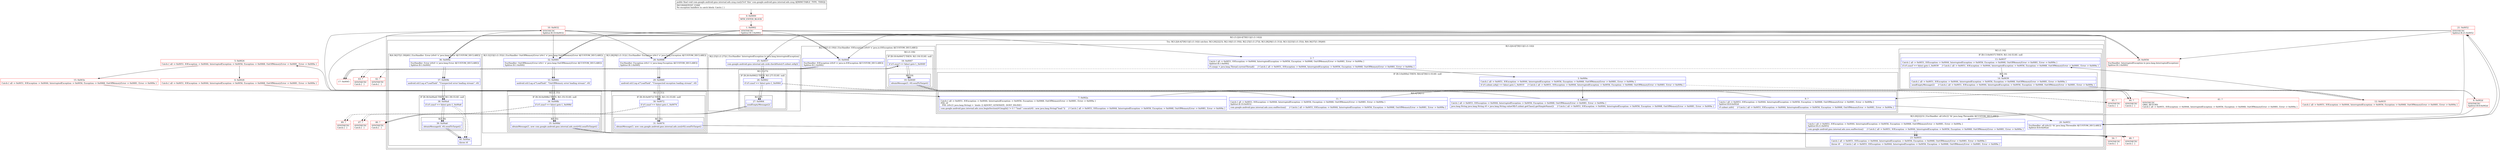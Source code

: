 digraph "CFG forcom.google.android.gms.internal.ads.zzsg.run()V" {
subgraph cluster_Region_1292855118 {
label = "R(1:(3:2|(4:4|7|9|11)|(1:(1:14))))";
node [shape=record,color=blue];
subgraph cluster_TryCatchRegion_432988872 {
label = "Try: R(3:2|(4:4|7|9|11)|(1:(1:14))) catches: R(3:20|22|23), R(2:16|(1:(1:19))), R(2:25|(1:(1:27))), R(3:28|29|(1:(1:31))), R(3:32|33|(1:(1:35))), R(4:36|37|(1:39)|40)";
node [shape=record,color=blue];
subgraph cluster_Region_523213450 {
label = "R(3:2|(4:4|7|9|11)|(1:(1:14)))";
node [shape=record,color=blue];
Node_2 [shape=record,label="{2\:\ ?|Catch:\{ all \-\> 0x0051, IOException \-\> 0x0044, InterruptedException \-\> 0x0056, Exception \-\> 0x0068, OutOfMemoryError \-\> 0x0081, Error \-\> 0x009a \}\lSplitter:B:1:0x0002\l|r5.zzaqn = java.lang.Thread.currentThread()     \/\/ Catch:\{ all \-\> 0x0051, IOException \-\> 0x0044, InterruptedException \-\> 0x0056, Exception \-\> 0x0068, OutOfMemoryError \-\> 0x0081, Error \-\> 0x009a \}\l}"];
subgraph cluster_IfRegion_815104920 {
label = "IF [B:3:0x000e] THEN: R(4:4|7|9|11) ELSE: null";
node [shape=record,color=blue];
Node_3 [shape=record,label="{3\:\ 0x000e|Catch:\{ all \-\> 0x0051, IOException \-\> 0x0044, InterruptedException \-\> 0x0056, Exception \-\> 0x0068, OutOfMemoryError \-\> 0x0081, Error \-\> 0x009a \}\l|if (r5.zzbmt.zzfq() == false) goto L_0x0010     \/\/ Catch:\{ all \-\> 0x0051, IOException \-\> 0x0044, InterruptedException \-\> 0x0056, Exception \-\> 0x0068, OutOfMemoryError \-\> 0x0081, Error \-\> 0x009a \}\l}"];
subgraph cluster_Region_1105945881 {
label = "R(4:4|7|9|11)";
node [shape=record,color=blue];
Node_4 [shape=record,label="{4\:\ 0x0010|Catch:\{ all \-\> 0x0051, IOException \-\> 0x0044, InterruptedException \-\> 0x0056, Exception \-\> 0x0068, OutOfMemoryError \-\> 0x0081, Error \-\> 0x009a \}\l|java.lang.String java.lang.String r0 = java.lang.String.valueOf(r5.zzbmt.getClass().getSimpleName())     \/\/ Catch:\{ all \-\> 0x0051, IOException \-\> 0x0044, InterruptedException \-\> 0x0056, Exception \-\> 0x0068, OutOfMemoryError \-\> 0x0081, Error \-\> 0x009a \}\l}"];
Node_7 [shape=record,label="{7\:\ 0x002a|Catch:\{ all \-\> 0x0051, IOException \-\> 0x0044, InterruptedException \-\> 0x0056, Exception \-\> 0x0068, OutOfMemoryError \-\> 0x0081, Error \-\> 0x009a \}\lPHI: r0 \l  PHI: (r0v21 java.lang.String) =  binds: [] A[DONT_GENERATE, DONT_INLINE]\l|com.google.android.gms.internal.ads.zzsx.beginSection(r0.length() != 0 ? \"load:\".concat(r0) : new java.lang.String(\"load:\"))     \/\/ Catch:\{ all \-\> 0x0051, IOException \-\> 0x0044, InterruptedException \-\> 0x0056, Exception \-\> 0x0068, OutOfMemoryError \-\> 0x0081, Error \-\> 0x009a \}\l}"];
Node_9 [shape=record,label="{9\:\ ?|Catch:\{ all \-\> 0x0051, IOException \-\> 0x0044, InterruptedException \-\> 0x0056, Exception \-\> 0x0068, OutOfMemoryError \-\> 0x0081, Error \-\> 0x009a \}\lSplitter:B:8:0x002d\l|r5.zzbmt.zzfr()     \/\/ Catch:\{ all \-\> 0x0051, IOException \-\> 0x0044, InterruptedException \-\> 0x0056, Exception \-\> 0x0068, OutOfMemoryError \-\> 0x0081, Error \-\> 0x009a \}\l}"];
Node_11 [shape=record,label="{11\:\ ?|Catch:\{ all \-\> 0x0051, IOException \-\> 0x0044, InterruptedException \-\> 0x0056, Exception \-\> 0x0068, OutOfMemoryError \-\> 0x0081, Error \-\> 0x009a \}\lSplitter:B:10:0x0032\l|com.google.android.gms.internal.ads.zzsx.endSection()     \/\/ Catch:\{ all \-\> 0x0051, IOException \-\> 0x0044, InterruptedException \-\> 0x0056, Exception \-\> 0x0068, OutOfMemoryError \-\> 0x0081, Error \-\> 0x009a \}\l}"];
}
}
subgraph cluster_Region_102152147 {
label = "R(1:(1:14))";
node [shape=record,color=blue];
subgraph cluster_IfRegion_1755368827 {
label = "IF [B:13:0x0037] THEN: R(1:14) ELSE: null";
node [shape=record,color=blue];
Node_13 [shape=record,label="{13\:\ 0x0037|Catch:\{ all \-\> 0x0051, IOException \-\> 0x0044, InterruptedException \-\> 0x0056, Exception \-\> 0x0068, OutOfMemoryError \-\> 0x0081, Error \-\> 0x009a \}\l|if (r5.zzacf == false) goto L_0x0039     \/\/ Catch:\{ all \-\> 0x0051, IOException \-\> 0x0044, InterruptedException \-\> 0x0056, Exception \-\> 0x0068, OutOfMemoryError \-\> 0x0081, Error \-\> 0x009a \}\l}"];
subgraph cluster_Region_188281135 {
label = "R(1:14)";
node [shape=record,color=blue];
Node_14 [shape=record,label="{14\:\ 0x0039|Catch:\{ all \-\> 0x0051, IOException \-\> 0x0044, InterruptedException \-\> 0x0056, Exception \-\> 0x0068, OutOfMemoryError \-\> 0x0081, Error \-\> 0x009a \}\l|sendEmptyMessage(2)     \/\/ Catch:\{ all \-\> 0x0051, IOException \-\> 0x0044, InterruptedException \-\> 0x0056, Exception \-\> 0x0068, OutOfMemoryError \-\> 0x0081, Error \-\> 0x009a \}\l}"];
}
}
}
}
subgraph cluster_Region_397228691 {
label = "R(3:20|22|23) | ExcHandler: all (r0v22 'th' java.lang.Throwable A[CUSTOM_DECLARE])\l";
node [shape=record,color=blue];
Node_20 [shape=record,label="{20\:\ 0x0051|ExcHandler: all (r0v22 'th' java.lang.Throwable A[CUSTOM_DECLARE])\lSplitter:B:8:0x002d\l}"];
Node_22 [shape=record,label="{22\:\ ?|Catch:\{ all \-\> 0x0051, IOException \-\> 0x0044, InterruptedException \-\> 0x0056, Exception \-\> 0x0068, OutOfMemoryError \-\> 0x0081, Error \-\> 0x009a \}\lSplitter:B:21:0x0052\l|com.google.android.gms.internal.ads.zzsx.endSection()     \/\/ Catch:\{ all \-\> 0x0051, IOException \-\> 0x0044, InterruptedException \-\> 0x0056, Exception \-\> 0x0068, OutOfMemoryError \-\> 0x0081, Error \-\> 0x009a \}\l}"];
Node_23 [shape=record,label="{23\:\ 0x0055|Catch:\{ all \-\> 0x0051, IOException \-\> 0x0044, InterruptedException \-\> 0x0056, Exception \-\> 0x0068, OutOfMemoryError \-\> 0x0081, Error \-\> 0x009a \}\l|throw r0     \/\/ Catch:\{ all \-\> 0x0051, IOException \-\> 0x0044, InterruptedException \-\> 0x0056, Exception \-\> 0x0068, OutOfMemoryError \-\> 0x0081, Error \-\> 0x009a \}\l}"];
}
subgraph cluster_Region_615956378 {
label = "R(2:16|(1:(1:19))) | ExcHandler: IOException (r0v9 'e' java.io.IOException A[CUSTOM_DECLARE])\l";
node [shape=record,color=blue];
Node_16 [shape=record,label="{16\:\ 0x0044|ExcHandler: IOException (r0v9 'e' java.io.IOException A[CUSTOM_DECLARE])\lSplitter:B:1:0x0002\l}"];
subgraph cluster_Region_1242789218 {
label = "R(1:(1:19))";
node [shape=record,color=blue];
subgraph cluster_IfRegion_107893894 {
label = "IF [B:18:0x0047] THEN: R(1:19) ELSE: null";
node [shape=record,color=blue];
Node_18 [shape=record,label="{18\:\ 0x0047|if (r5.zzacf == false) goto L_0x0049\l}"];
subgraph cluster_Region_2020183930 {
label = "R(1:19)";
node [shape=record,color=blue];
Node_19 [shape=record,label="{19\:\ 0x0049|obtainMessage(3, r0).sendToTarget()\l}"];
}
}
}
}
subgraph cluster_Region_1764926850 {
label = "R(2:25|(1:(1:27))) | ExcHandler: InterruptedException (e java.lang.InterruptedException)\l";
node [shape=record,color=blue];
Node_25 [shape=record,label="{25\:\ 0x0057|com.google.android.gms.internal.ads.zzsk.checkState(r5.zzbmt.zzfq())\l}"];
subgraph cluster_Region_953906595 {
label = "R(1:(1:27))";
node [shape=record,color=blue];
subgraph cluster_IfRegion_1281743962 {
label = "IF [B:26:0x0062] THEN: R(1:27) ELSE: null";
node [shape=record,color=blue];
Node_26 [shape=record,label="{26\:\ 0x0062|if (r5.zzacf == false) goto L_0x0064\l}"];
subgraph cluster_Region_2017695987 {
label = "R(1:27)";
node [shape=record,color=blue];
Node_27 [shape=record,label="{27\:\ 0x0064|sendEmptyMessage(2)\l}"];
}
}
}
}
subgraph cluster_Region_77675724 {
label = "R(3:28|29|(1:(1:31))) | ExcHandler: Exception (r0v3 'e' java.lang.Exception A[CUSTOM_DECLARE])\l";
node [shape=record,color=blue];
Node_28 [shape=record,label="{28\:\ 0x0068|ExcHandler: Exception (r0v3 'e' java.lang.Exception A[CUSTOM_DECLARE])\lSplitter:B:1:0x0002\l}"];
Node_29 [shape=record,label="{29\:\ 0x0069|android.util.Log.e(\"LoadTask\", \"Unexpected exception loading stream\", r0)\l}"];
subgraph cluster_Region_1731475350 {
label = "R(1:(1:31))";
node [shape=record,color=blue];
subgraph cluster_IfRegion_97628198 {
label = "IF [B:30:0x0072] THEN: R(1:31) ELSE: null";
node [shape=record,color=blue];
Node_30 [shape=record,label="{30\:\ 0x0072|if (r5.zzacf == false) goto L_0x0074\l}"];
subgraph cluster_Region_1630614639 {
label = "R(1:31)";
node [shape=record,color=blue];
Node_31 [shape=record,label="{31\:\ 0x0074|obtainMessage(3, new com.google.android.gms.internal.ads.zzsi(r0)).sendToTarget()\l}"];
}
}
}
}
subgraph cluster_Region_1828398041 {
label = "R(3:32|33|(1:(1:35))) | ExcHandler: OutOfMemoryError (r0v1 'e' java.lang.OutOfMemoryError A[CUSTOM_DECLARE])\l";
node [shape=record,color=blue];
Node_32 [shape=record,label="{32\:\ 0x0081|ExcHandler: OutOfMemoryError (r0v1 'e' java.lang.OutOfMemoryError A[CUSTOM_DECLARE])\lSplitter:B:1:0x0002\l}"];
Node_33 [shape=record,label="{33\:\ 0x0082|android.util.Log.e(\"LoadTask\", \"OutOfMemory error loading stream\", r0)\l}"];
subgraph cluster_Region_716517719 {
label = "R(1:(1:35))";
node [shape=record,color=blue];
subgraph cluster_IfRegion_577627303 {
label = "IF [B:34:0x008b] THEN: R(1:35) ELSE: null";
node [shape=record,color=blue];
Node_34 [shape=record,label="{34\:\ 0x008b|if (r5.zzacf == false) goto L_0x008d\l}"];
subgraph cluster_Region_1243033289 {
label = "R(1:35)";
node [shape=record,color=blue];
Node_35 [shape=record,label="{35\:\ 0x008d|obtainMessage(3, new com.google.android.gms.internal.ads.zzsi(r0)).sendToTarget()\l}"];
}
}
}
}
subgraph cluster_Region_2143758777 {
label = "R(4:36|37|(1:39)|40) | ExcHandler: Error (r0v0 'e' java.lang.Error A[CUSTOM_DECLARE])\l";
node [shape=record,color=blue];
Node_36 [shape=record,label="{36\:\ 0x009a|ExcHandler: Error (r0v0 'e' java.lang.Error A[CUSTOM_DECLARE])\lSplitter:B:1:0x0002\l}"];
Node_37 [shape=record,label="{37\:\ 0x009b|android.util.Log.e(\"LoadTask\", \"Unexpected error loading stream\", r0)\l}"];
subgraph cluster_IfRegion_2088472735 {
label = "IF [B:38:0x00a4] THEN: R(1:39) ELSE: null";
node [shape=record,color=blue];
Node_38 [shape=record,label="{38\:\ 0x00a4|if (r5.zzacf == false) goto L_0x00a6\l}"];
subgraph cluster_Region_838736747 {
label = "R(1:39)";
node [shape=record,color=blue];
Node_39 [shape=record,label="{39\:\ 0x00a6|obtainMessage(4, r0).sendToTarget()\l}"];
}
}
Node_40 [shape=record,label="{40\:\ 0x00ae|throw r0\l}"];
}
}
}
subgraph cluster_Region_615956378 {
label = "R(2:16|(1:(1:19))) | ExcHandler: IOException (r0v9 'e' java.io.IOException A[CUSTOM_DECLARE])\l";
node [shape=record,color=blue];
Node_16 [shape=record,label="{16\:\ 0x0044|ExcHandler: IOException (r0v9 'e' java.io.IOException A[CUSTOM_DECLARE])\lSplitter:B:1:0x0002\l}"];
subgraph cluster_Region_1242789218 {
label = "R(1:(1:19))";
node [shape=record,color=blue];
subgraph cluster_IfRegion_107893894 {
label = "IF [B:18:0x0047] THEN: R(1:19) ELSE: null";
node [shape=record,color=blue];
Node_18 [shape=record,label="{18\:\ 0x0047|if (r5.zzacf == false) goto L_0x0049\l}"];
subgraph cluster_Region_2020183930 {
label = "R(1:19)";
node [shape=record,color=blue];
Node_19 [shape=record,label="{19\:\ 0x0049|obtainMessage(3, r0).sendToTarget()\l}"];
}
}
}
}
subgraph cluster_Region_1764926850 {
label = "R(2:25|(1:(1:27))) | ExcHandler: InterruptedException (e java.lang.InterruptedException)\l";
node [shape=record,color=blue];
Node_25 [shape=record,label="{25\:\ 0x0057|com.google.android.gms.internal.ads.zzsk.checkState(r5.zzbmt.zzfq())\l}"];
subgraph cluster_Region_953906595 {
label = "R(1:(1:27))";
node [shape=record,color=blue];
subgraph cluster_IfRegion_1281743962 {
label = "IF [B:26:0x0062] THEN: R(1:27) ELSE: null";
node [shape=record,color=blue];
Node_26 [shape=record,label="{26\:\ 0x0062|if (r5.zzacf == false) goto L_0x0064\l}"];
subgraph cluster_Region_2017695987 {
label = "R(1:27)";
node [shape=record,color=blue];
Node_27 [shape=record,label="{27\:\ 0x0064|sendEmptyMessage(2)\l}"];
}
}
}
}
subgraph cluster_Region_77675724 {
label = "R(3:28|29|(1:(1:31))) | ExcHandler: Exception (r0v3 'e' java.lang.Exception A[CUSTOM_DECLARE])\l";
node [shape=record,color=blue];
Node_28 [shape=record,label="{28\:\ 0x0068|ExcHandler: Exception (r0v3 'e' java.lang.Exception A[CUSTOM_DECLARE])\lSplitter:B:1:0x0002\l}"];
Node_29 [shape=record,label="{29\:\ 0x0069|android.util.Log.e(\"LoadTask\", \"Unexpected exception loading stream\", r0)\l}"];
subgraph cluster_Region_1731475350 {
label = "R(1:(1:31))";
node [shape=record,color=blue];
subgraph cluster_IfRegion_97628198 {
label = "IF [B:30:0x0072] THEN: R(1:31) ELSE: null";
node [shape=record,color=blue];
Node_30 [shape=record,label="{30\:\ 0x0072|if (r5.zzacf == false) goto L_0x0074\l}"];
subgraph cluster_Region_1630614639 {
label = "R(1:31)";
node [shape=record,color=blue];
Node_31 [shape=record,label="{31\:\ 0x0074|obtainMessage(3, new com.google.android.gms.internal.ads.zzsi(r0)).sendToTarget()\l}"];
}
}
}
}
subgraph cluster_Region_1828398041 {
label = "R(3:32|33|(1:(1:35))) | ExcHandler: OutOfMemoryError (r0v1 'e' java.lang.OutOfMemoryError A[CUSTOM_DECLARE])\l";
node [shape=record,color=blue];
Node_32 [shape=record,label="{32\:\ 0x0081|ExcHandler: OutOfMemoryError (r0v1 'e' java.lang.OutOfMemoryError A[CUSTOM_DECLARE])\lSplitter:B:1:0x0002\l}"];
Node_33 [shape=record,label="{33\:\ 0x0082|android.util.Log.e(\"LoadTask\", \"OutOfMemory error loading stream\", r0)\l}"];
subgraph cluster_Region_716517719 {
label = "R(1:(1:35))";
node [shape=record,color=blue];
subgraph cluster_IfRegion_577627303 {
label = "IF [B:34:0x008b] THEN: R(1:35) ELSE: null";
node [shape=record,color=blue];
Node_34 [shape=record,label="{34\:\ 0x008b|if (r5.zzacf == false) goto L_0x008d\l}"];
subgraph cluster_Region_1243033289 {
label = "R(1:35)";
node [shape=record,color=blue];
Node_35 [shape=record,label="{35\:\ 0x008d|obtainMessage(3, new com.google.android.gms.internal.ads.zzsi(r0)).sendToTarget()\l}"];
}
}
}
}
subgraph cluster_Region_2143758777 {
label = "R(4:36|37|(1:39)|40) | ExcHandler: Error (r0v0 'e' java.lang.Error A[CUSTOM_DECLARE])\l";
node [shape=record,color=blue];
Node_36 [shape=record,label="{36\:\ 0x009a|ExcHandler: Error (r0v0 'e' java.lang.Error A[CUSTOM_DECLARE])\lSplitter:B:1:0x0002\l}"];
Node_37 [shape=record,label="{37\:\ 0x009b|android.util.Log.e(\"LoadTask\", \"Unexpected error loading stream\", r0)\l}"];
subgraph cluster_IfRegion_2088472735 {
label = "IF [B:38:0x00a4] THEN: R(1:39) ELSE: null";
node [shape=record,color=blue];
Node_38 [shape=record,label="{38\:\ 0x00a4|if (r5.zzacf == false) goto L_0x00a6\l}"];
subgraph cluster_Region_838736747 {
label = "R(1:39)";
node [shape=record,color=blue];
Node_39 [shape=record,label="{39\:\ 0x00a6|obtainMessage(4, r0).sendToTarget()\l}"];
}
}
Node_40 [shape=record,label="{40\:\ 0x00ae|throw r0\l}"];
}
subgraph cluster_Region_397228691 {
label = "R(3:20|22|23) | ExcHandler: all (r0v22 'th' java.lang.Throwable A[CUSTOM_DECLARE])\l";
node [shape=record,color=blue];
Node_20 [shape=record,label="{20\:\ 0x0051|ExcHandler: all (r0v22 'th' java.lang.Throwable A[CUSTOM_DECLARE])\lSplitter:B:8:0x002d\l}"];
Node_22 [shape=record,label="{22\:\ ?|Catch:\{ all \-\> 0x0051, IOException \-\> 0x0044, InterruptedException \-\> 0x0056, Exception \-\> 0x0068, OutOfMemoryError \-\> 0x0081, Error \-\> 0x009a \}\lSplitter:B:21:0x0052\l|com.google.android.gms.internal.ads.zzsx.endSection()     \/\/ Catch:\{ all \-\> 0x0051, IOException \-\> 0x0044, InterruptedException \-\> 0x0056, Exception \-\> 0x0068, OutOfMemoryError \-\> 0x0081, Error \-\> 0x009a \}\l}"];
Node_23 [shape=record,label="{23\:\ 0x0055|Catch:\{ all \-\> 0x0051, IOException \-\> 0x0044, InterruptedException \-\> 0x0056, Exception \-\> 0x0068, OutOfMemoryError \-\> 0x0081, Error \-\> 0x009a \}\l|throw r0     \/\/ Catch:\{ all \-\> 0x0051, IOException \-\> 0x0044, InterruptedException \-\> 0x0056, Exception \-\> 0x0068, OutOfMemoryError \-\> 0x0081, Error \-\> 0x009a \}\l}"];
}
Node_0 [shape=record,color=red,label="{0\:\ 0x0000|MTH_ENTER_BLOCK\l}"];
Node_1 [shape=record,color=red,label="{1\:\ 0x0002|SYNTHETIC\lSplitter:B:1:0x0002\l}"];
Node_5 [shape=record,color=red,label="{5\:\ 0x0024|Catch:\{ all \-\> 0x0051, IOException \-\> 0x0044, InterruptedException \-\> 0x0056, Exception \-\> 0x0068, OutOfMemoryError \-\> 0x0081, Error \-\> 0x009a \}\l}"];
Node_6 [shape=record,color=red,label="{6\:\ 0x0026|Catch:\{ all \-\> 0x0051, IOException \-\> 0x0044, InterruptedException \-\> 0x0056, Exception \-\> 0x0068, OutOfMemoryError \-\> 0x0081, Error \-\> 0x009a \}\l}"];
Node_8 [shape=record,color=red,label="{8\:\ 0x002d|SYNTHETIC\lSplitter:B:8:0x002d\l}"];
Node_10 [shape=record,color=red,label="{10\:\ 0x0032|SYNTHETIC\lSplitter:B:10:0x0032\l}"];
Node_12 [shape=record,color=red,label="{12\:\ 0x0035|Catch:\{ all \-\> 0x0051, IOException \-\> 0x0044, InterruptedException \-\> 0x0056, Exception \-\> 0x0068, OutOfMemoryError \-\> 0x0081, Error \-\> 0x009a \}\l}"];
Node_15 [shape=record,color=red,label="{15\:\ 0x003e|Catch:\{ all \-\> 0x0051, IOException \-\> 0x0044, InterruptedException \-\> 0x0056, Exception \-\> 0x0068, OutOfMemoryError \-\> 0x0081, Error \-\> 0x009a \}\l}"];
Node_17 [shape=record,color=red,label="{17\:\ 0x0045}"];
Node_21 [shape=record,color=red,label="{21\:\ 0x0052|SYNTHETIC\lSplitter:B:21:0x0052\l}"];
Node_24 [shape=record,color=red,label="{24\:\ 0x0056|ExcHandler: InterruptedException (e java.lang.InterruptedException)\lSplitter:B:1:0x0002\l}"];
Node_41 [shape=record,color=red,label="{41\:\ ?|SYNTHETIC\lORIG_RETURN\lCatch:\{ all \-\> 0x0051, IOException \-\> 0x0044, InterruptedException \-\> 0x0056, Exception \-\> 0x0068, OutOfMemoryError \-\> 0x0081, Error \-\> 0x009a \}\l}"];
Node_42 [shape=record,color=red,label="{42\:\ ?|SYNTHETIC\lCatch:\{  \}\l}"];
Node_43 [shape=record,color=red,label="{43\:\ ?|SYNTHETIC\lCatch:\{  \}\l}"];
Node_44 [shape=record,color=red,label="{44\:\ ?|SYNTHETIC\lCatch:\{  \}\l}"];
Node_45 [shape=record,color=red,label="{45\:\ ?|SYNTHETIC\lCatch:\{  \}\l}"];
Node_46 [shape=record,color=red,label="{46\:\ ?|SYNTHETIC\lCatch:\{  \}\l}"];
Node_47 [shape=record,color=red,label="{47\:\ ?|SYNTHETIC\lCatch:\{  \}\l}"];
Node_48 [shape=record,color=red,label="{48\:\ ?|SYNTHETIC\lCatch:\{  \}\l}"];
Node_49 [shape=record,color=red,label="{49\:\ ?|SYNTHETIC\lCatch:\{  \}\l}"];
Node_50 [shape=record,color=red,label="{50\:\ ?|SYNTHETIC\lCatch:\{  \}\l}"];
MethodNode[shape=record,label="{public final void com.google.android.gms.internal.ads.zzsg.run((r5v0 'this' com.google.android.gms.internal.ads.zzsg A[IMMUTABLE_TYPE, THIS]))  | INCONSISTENT_CODE\lNo exception handlers in catch block: Catch:\{  \}\l}"];
MethodNode -> Node_0;
Node_2 -> Node_3;
Node_3 -> Node_4;
Node_3 -> Node_12[style=dashed];
Node_4 -> Node_5;
Node_7 -> Node_8;
Node_9 -> Node_10;
Node_9 -> Node_20;
Node_11 -> Node_12;
Node_13 -> Node_14;
Node_13 -> Node_42[style=dashed];
Node_14 -> Node_41;
Node_20 -> Node_21;
Node_22 -> Node_23;
Node_16 -> Node_17;
Node_18 -> Node_19;
Node_18 -> Node_43[style=dashed];
Node_19 -> Node_44;
Node_25 -> Node_26;
Node_26 -> Node_27;
Node_26 -> Node_45[style=dashed];
Node_27 -> Node_46;
Node_28 -> Node_29;
Node_29 -> Node_30;
Node_30 -> Node_31;
Node_30 -> Node_47[style=dashed];
Node_31 -> Node_48;
Node_32 -> Node_33;
Node_33 -> Node_34;
Node_34 -> Node_35;
Node_34 -> Node_49[style=dashed];
Node_35 -> Node_50;
Node_36 -> Node_37;
Node_37 -> Node_38;
Node_38 -> Node_39;
Node_38 -> Node_40[style=dashed];
Node_39 -> Node_40;
Node_16 -> Node_17;
Node_18 -> Node_19;
Node_18 -> Node_43[style=dashed];
Node_19 -> Node_44;
Node_25 -> Node_26;
Node_26 -> Node_27;
Node_26 -> Node_45[style=dashed];
Node_27 -> Node_46;
Node_28 -> Node_29;
Node_29 -> Node_30;
Node_30 -> Node_31;
Node_30 -> Node_47[style=dashed];
Node_31 -> Node_48;
Node_32 -> Node_33;
Node_33 -> Node_34;
Node_34 -> Node_35;
Node_34 -> Node_49[style=dashed];
Node_35 -> Node_50;
Node_36 -> Node_37;
Node_37 -> Node_38;
Node_38 -> Node_39;
Node_38 -> Node_40[style=dashed];
Node_39 -> Node_40;
Node_20 -> Node_21;
Node_22 -> Node_23;
Node_0 -> Node_1;
Node_1 -> Node_2;
Node_1 -> Node_16;
Node_1 -> Node_24;
Node_1 -> Node_28;
Node_1 -> Node_32;
Node_1 -> Node_36;
Node_5 -> Node_6;
Node_5 -> Node_15;
Node_6 -> Node_7;
Node_8 -> Node_9;
Node_8 -> Node_20;
Node_10 -> Node_11;
Node_10 -> Node_16;
Node_10 -> Node_24;
Node_10 -> Node_28;
Node_10 -> Node_32;
Node_10 -> Node_36;
Node_12 -> Node_13;
Node_15 -> Node_7;
Node_17 -> Node_18;
Node_21 -> Node_22;
Node_21 -> Node_16;
Node_21 -> Node_24;
Node_21 -> Node_28;
Node_21 -> Node_32;
Node_21 -> Node_36;
Node_24 -> Node_25;
}

